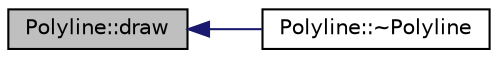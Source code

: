 digraph "Polyline::draw"
{
  edge [fontname="Helvetica",fontsize="10",labelfontname="Helvetica",labelfontsize="10"];
  node [fontname="Helvetica",fontsize="10",shape=record];
  rankdir="LR";
  Node1 [label="Polyline::draw",height=0.2,width=0.4,color="black", fillcolor="grey75", style="filled", fontcolor="black"];
  Node1 -> Node2 [dir="back",color="midnightblue",fontsize="10",style="solid",fontname="Helvetica"];
  Node2 [label="Polyline::~Polyline",height=0.2,width=0.4,color="black", fillcolor="white", style="filled",URL="$classPolyline.html#a1d23947e9e7e153e2404ea5bfc4c79e5",tooltip="Destructor ~Polyline: Class Polyline  Destructs the polyline object.  PRE-CONDITIONS <none> ..."];
}

